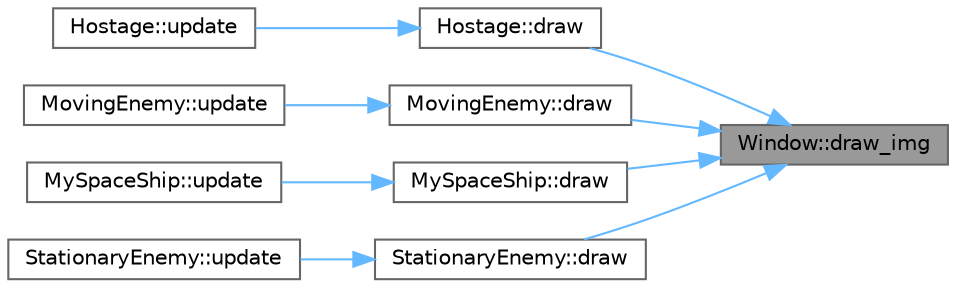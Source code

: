 digraph "Window::draw_img"
{
 // LATEX_PDF_SIZE
  bgcolor="transparent";
  edge [fontname=Helvetica,fontsize=10,labelfontname=Helvetica,labelfontsize=10];
  node [fontname=Helvetica,fontsize=10,shape=box,height=0.2,width=0.4];
  rankdir="RL";
  Node1 [id="Node000001",label="Window::draw_img",height=0.2,width=0.4,color="gray40", fillcolor="grey60", style="filled", fontcolor="black",tooltip=" "];
  Node1 -> Node2 [id="edge1_Node000001_Node000002",dir="back",color="steelblue1",style="solid",tooltip=" "];
  Node2 [id="Node000002",label="Hostage::draw",height=0.2,width=0.4,color="grey40", fillcolor="white", style="filled",URL="$class_hostage.html#a0bfbfbbbbc63a085be8053f6e5d61d53",tooltip=" "];
  Node2 -> Node3 [id="edge2_Node000002_Node000003",dir="back",color="steelblue1",style="solid",tooltip=" "];
  Node3 [id="Node000003",label="Hostage::update",height=0.2,width=0.4,color="grey40", fillcolor="white", style="filled",URL="$class_hostage.html#a7bae77f90b994482ccf86c65af8374e0",tooltip=" "];
  Node1 -> Node4 [id="edge3_Node000001_Node000004",dir="back",color="steelblue1",style="solid",tooltip=" "];
  Node4 [id="Node000004",label="MovingEnemy::draw",height=0.2,width=0.4,color="grey40", fillcolor="white", style="filled",URL="$class_moving_enemy.html#a7c2a1c61cbc71cec2c161c800be4b92e",tooltip=" "];
  Node4 -> Node5 [id="edge4_Node000004_Node000005",dir="back",color="steelblue1",style="solid",tooltip=" "];
  Node5 [id="Node000005",label="MovingEnemy::update",height=0.2,width=0.4,color="grey40", fillcolor="white", style="filled",URL="$class_moving_enemy.html#abd80fa1976f6ee1cd7be704996ee4664",tooltip=" "];
  Node1 -> Node6 [id="edge5_Node000001_Node000006",dir="back",color="steelblue1",style="solid",tooltip=" "];
  Node6 [id="Node000006",label="MySpaceShip::draw",height=0.2,width=0.4,color="grey40", fillcolor="white", style="filled",URL="$class_my_space_ship.html#ac35eca21c3b530c11d52cdc5e1b10b65",tooltip=" "];
  Node6 -> Node7 [id="edge6_Node000006_Node000007",dir="back",color="steelblue1",style="solid",tooltip=" "];
  Node7 [id="Node000007",label="MySpaceShip::update",height=0.2,width=0.4,color="grey40", fillcolor="white", style="filled",URL="$class_my_space_ship.html#a86abfa18dff4489e4e06227b8554fca0",tooltip=" "];
  Node1 -> Node8 [id="edge7_Node000001_Node000008",dir="back",color="steelblue1",style="solid",tooltip=" "];
  Node8 [id="Node000008",label="StationaryEnemy::draw",height=0.2,width=0.4,color="grey40", fillcolor="white", style="filled",URL="$class_stationary_enemy.html#afdf465cb052b3fbcddde3cef870e33b1",tooltip=" "];
  Node8 -> Node9 [id="edge8_Node000008_Node000009",dir="back",color="steelblue1",style="solid",tooltip=" "];
  Node9 [id="Node000009",label="StationaryEnemy::update",height=0.2,width=0.4,color="grey40", fillcolor="white", style="filled",URL="$class_stationary_enemy.html#aa2a42797a24c8eff988bfc7c1eb18d20",tooltip=" "];
}
